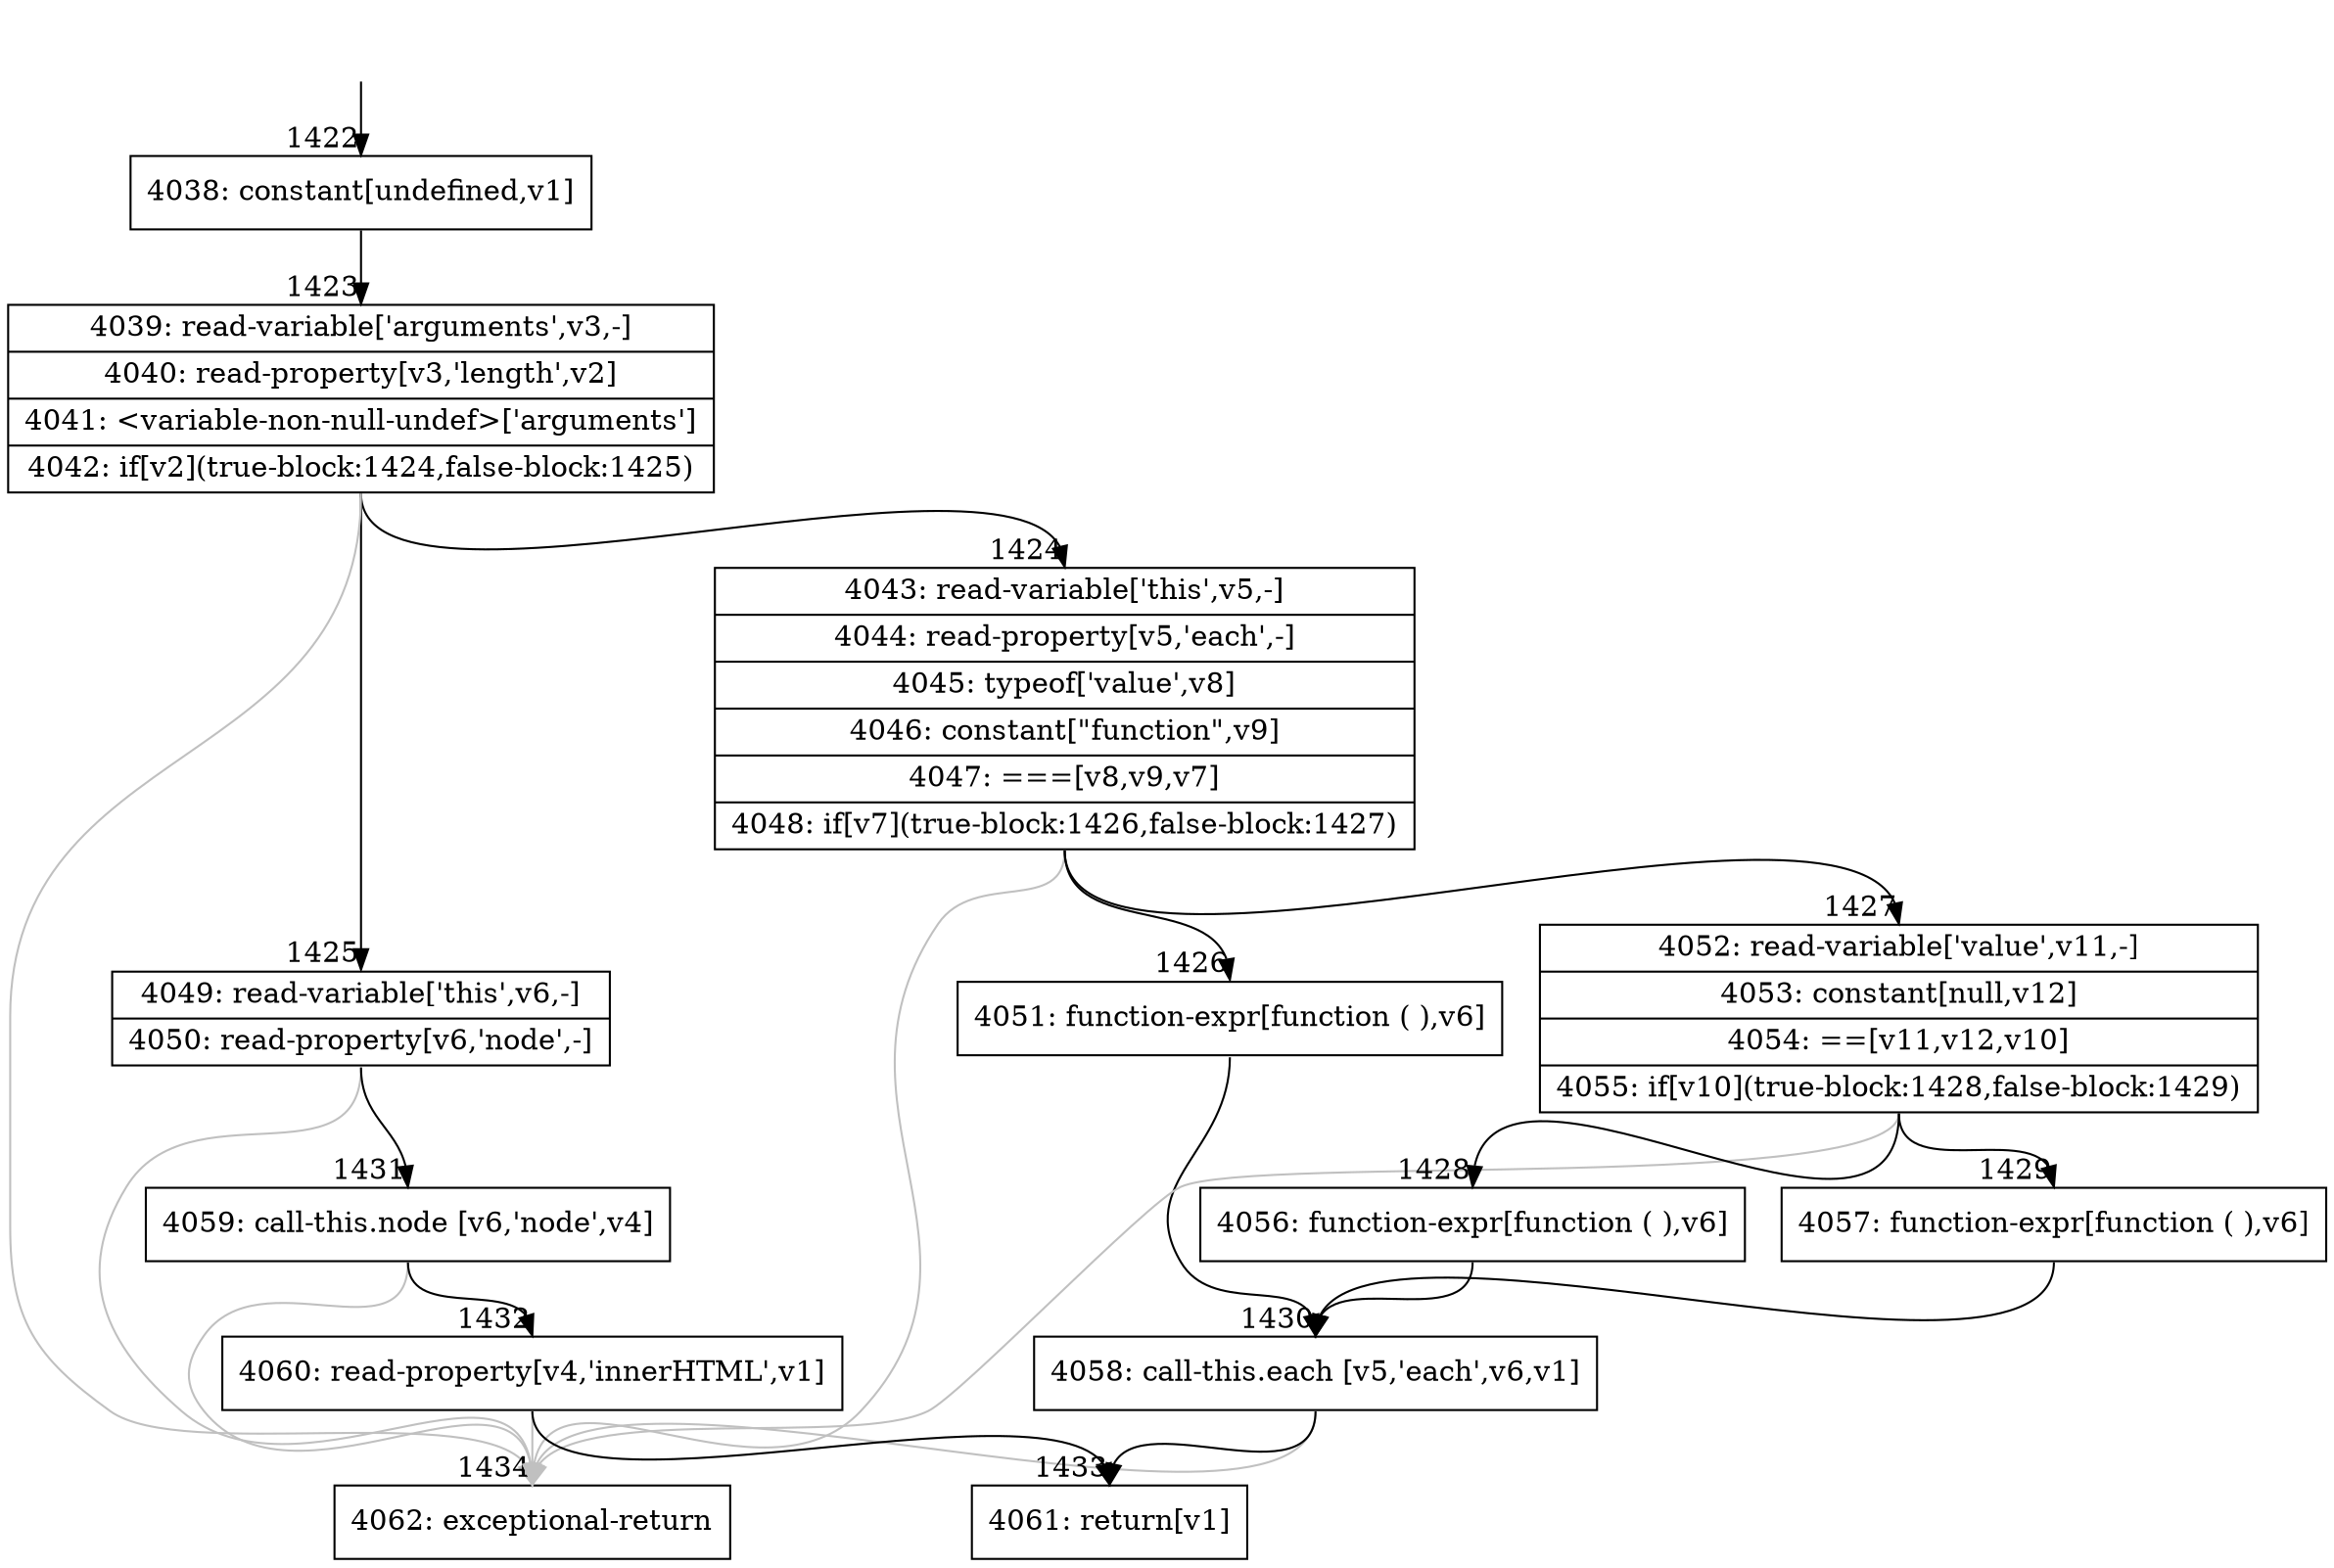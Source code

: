 digraph {
rankdir="TD"
BB_entry138[shape=none,label=""];
BB_entry138 -> BB1422 [tailport=s, headport=n, headlabel="    1422"]
BB1422 [shape=record label="{4038: constant[undefined,v1]}" ] 
BB1422 -> BB1423 [tailport=s, headport=n, headlabel="      1423"]
BB1423 [shape=record label="{4039: read-variable['arguments',v3,-]|4040: read-property[v3,'length',v2]|4041: \<variable-non-null-undef\>['arguments']|4042: if[v2](true-block:1424,false-block:1425)}" ] 
BB1423 -> BB1424 [tailport=s, headport=n, headlabel="      1424"]
BB1423 -> BB1425 [tailport=s, headport=n, headlabel="      1425"]
BB1423 -> BB1434 [tailport=s, headport=n, color=gray, headlabel="      1434"]
BB1424 [shape=record label="{4043: read-variable['this',v5,-]|4044: read-property[v5,'each',-]|4045: typeof['value',v8]|4046: constant[\"function\",v9]|4047: ===[v8,v9,v7]|4048: if[v7](true-block:1426,false-block:1427)}" ] 
BB1424 -> BB1426 [tailport=s, headport=n, headlabel="      1426"]
BB1424 -> BB1427 [tailport=s, headport=n, headlabel="      1427"]
BB1424 -> BB1434 [tailport=s, headport=n, color=gray]
BB1425 [shape=record label="{4049: read-variable['this',v6,-]|4050: read-property[v6,'node',-]}" ] 
BB1425 -> BB1431 [tailport=s, headport=n, headlabel="      1431"]
BB1425 -> BB1434 [tailport=s, headport=n, color=gray]
BB1426 [shape=record label="{4051: function-expr[function ( ),v6]}" ] 
BB1426 -> BB1430 [tailport=s, headport=n, headlabel="      1430"]
BB1427 [shape=record label="{4052: read-variable['value',v11,-]|4053: constant[null,v12]|4054: ==[v11,v12,v10]|4055: if[v10](true-block:1428,false-block:1429)}" ] 
BB1427 -> BB1428 [tailport=s, headport=n, headlabel="      1428"]
BB1427 -> BB1429 [tailport=s, headport=n, headlabel="      1429"]
BB1427 -> BB1434 [tailport=s, headport=n, color=gray]
BB1428 [shape=record label="{4056: function-expr[function ( ),v6]}" ] 
BB1428 -> BB1430 [tailport=s, headport=n]
BB1429 [shape=record label="{4057: function-expr[function ( ),v6]}" ] 
BB1429 -> BB1430 [tailport=s, headport=n]
BB1430 [shape=record label="{4058: call-this.each [v5,'each',v6,v1]}" ] 
BB1430 -> BB1433 [tailport=s, headport=n, headlabel="      1433"]
BB1430 -> BB1434 [tailport=s, headport=n, color=gray]
BB1431 [shape=record label="{4059: call-this.node [v6,'node',v4]}" ] 
BB1431 -> BB1432 [tailport=s, headport=n, headlabel="      1432"]
BB1431 -> BB1434 [tailport=s, headport=n, color=gray]
BB1432 [shape=record label="{4060: read-property[v4,'innerHTML',v1]}" ] 
BB1432 -> BB1433 [tailport=s, headport=n]
BB1432 -> BB1434 [tailport=s, headport=n, color=gray]
BB1433 [shape=record label="{4061: return[v1]}" ] 
BB1434 [shape=record label="{4062: exceptional-return}" ] 
//#$~ 800
}
